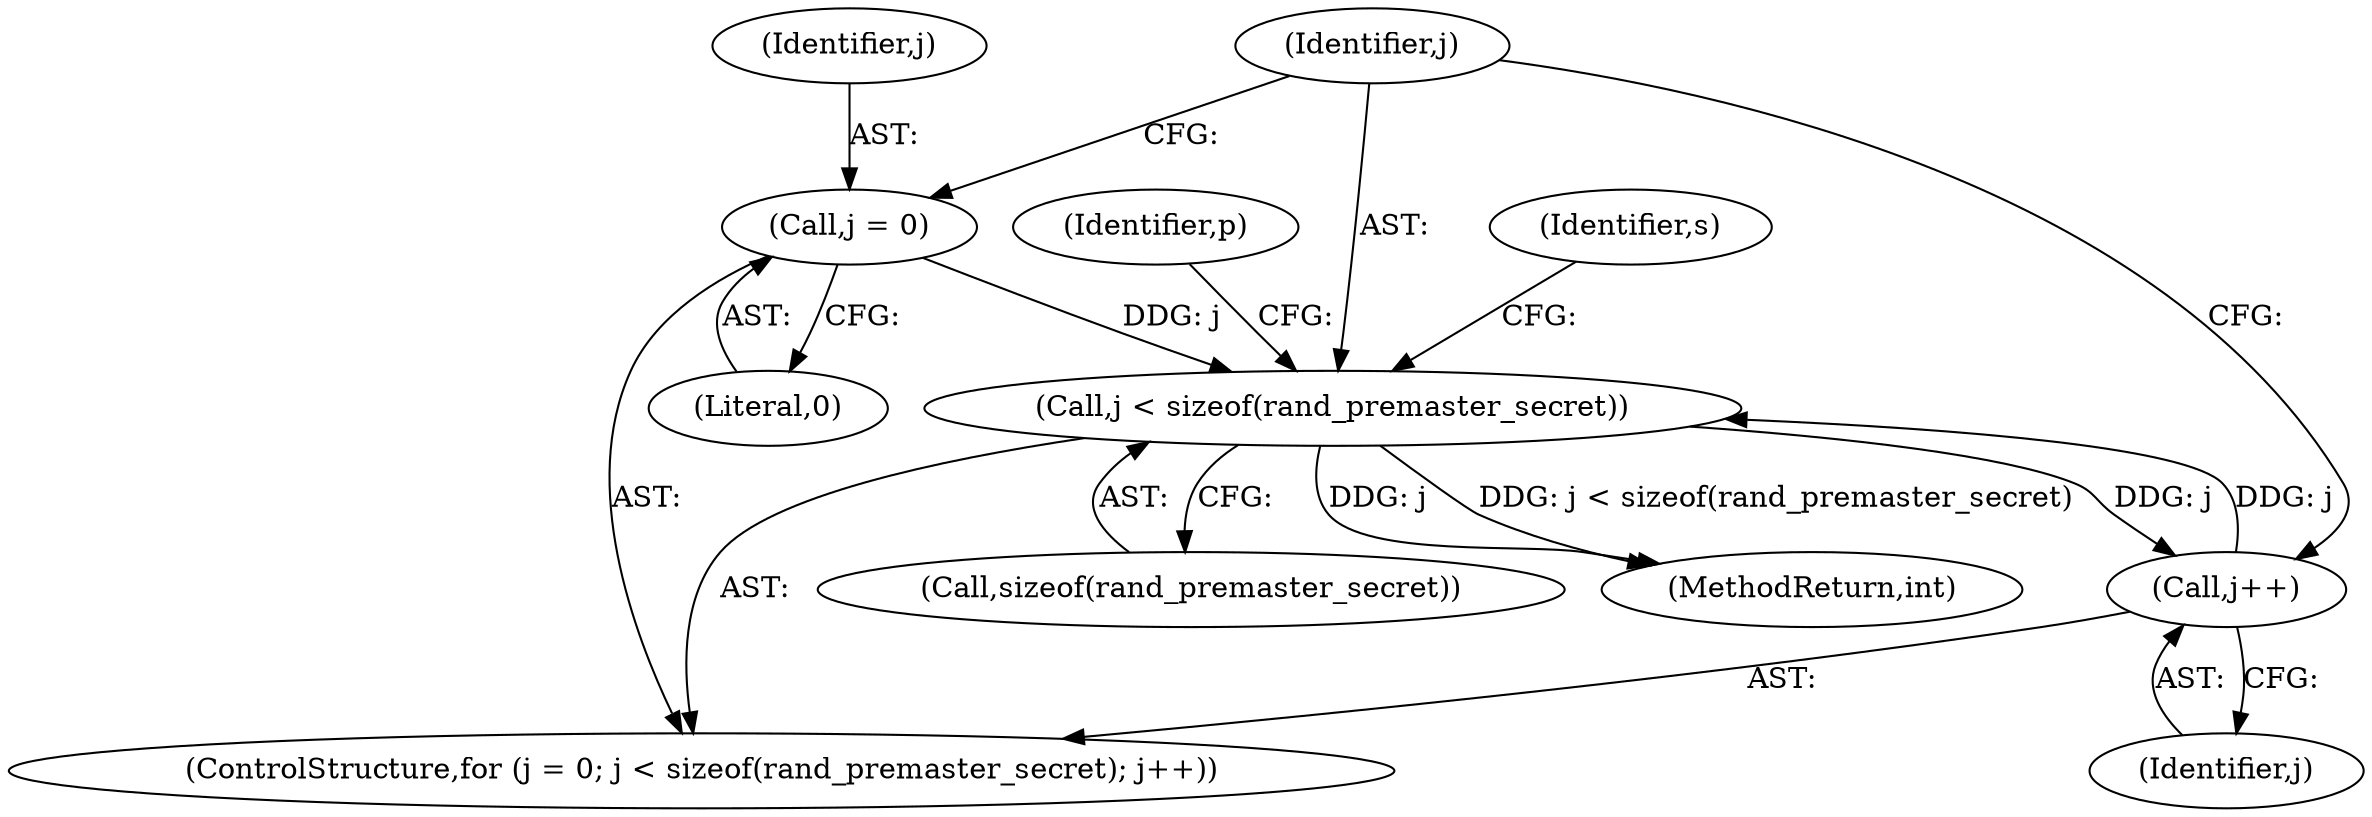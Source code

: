 digraph "0_openssl_3c66a669dfc7b3792f7af0758ea26fe8502ce70c@API" {
"1000469" [label="(Call,j < sizeof(rand_premaster_secret))"];
"1000466" [label="(Call,j = 0)"];
"1000473" [label="(Call,j++)"];
"1000469" [label="(Call,j < sizeof(rand_premaster_secret))"];
"1000474" [label="(Identifier,j)"];
"1000467" [label="(Identifier,j)"];
"1000465" [label="(ControlStructure,for (j = 0; j < sizeof(rand_premaster_secret); j++))"];
"1000471" [label="(Call,sizeof(rand_premaster_secret))"];
"1002163" [label="(MethodReturn,int)"];
"1000478" [label="(Identifier,p)"];
"1000469" [label="(Call,j < sizeof(rand_premaster_secret))"];
"1000473" [label="(Call,j++)"];
"1000466" [label="(Call,j = 0)"];
"1000468" [label="(Literal,0)"];
"1000470" [label="(Identifier,j)"];
"1000491" [label="(Identifier,s)"];
"1000469" -> "1000465"  [label="AST: "];
"1000469" -> "1000471"  [label="CFG: "];
"1000470" -> "1000469"  [label="AST: "];
"1000471" -> "1000469"  [label="AST: "];
"1000478" -> "1000469"  [label="CFG: "];
"1000491" -> "1000469"  [label="CFG: "];
"1000469" -> "1002163"  [label="DDG: j < sizeof(rand_premaster_secret)"];
"1000469" -> "1002163"  [label="DDG: j"];
"1000466" -> "1000469"  [label="DDG: j"];
"1000473" -> "1000469"  [label="DDG: j"];
"1000469" -> "1000473"  [label="DDG: j"];
"1000466" -> "1000465"  [label="AST: "];
"1000466" -> "1000468"  [label="CFG: "];
"1000467" -> "1000466"  [label="AST: "];
"1000468" -> "1000466"  [label="AST: "];
"1000470" -> "1000466"  [label="CFG: "];
"1000473" -> "1000465"  [label="AST: "];
"1000473" -> "1000474"  [label="CFG: "];
"1000474" -> "1000473"  [label="AST: "];
"1000470" -> "1000473"  [label="CFG: "];
}
